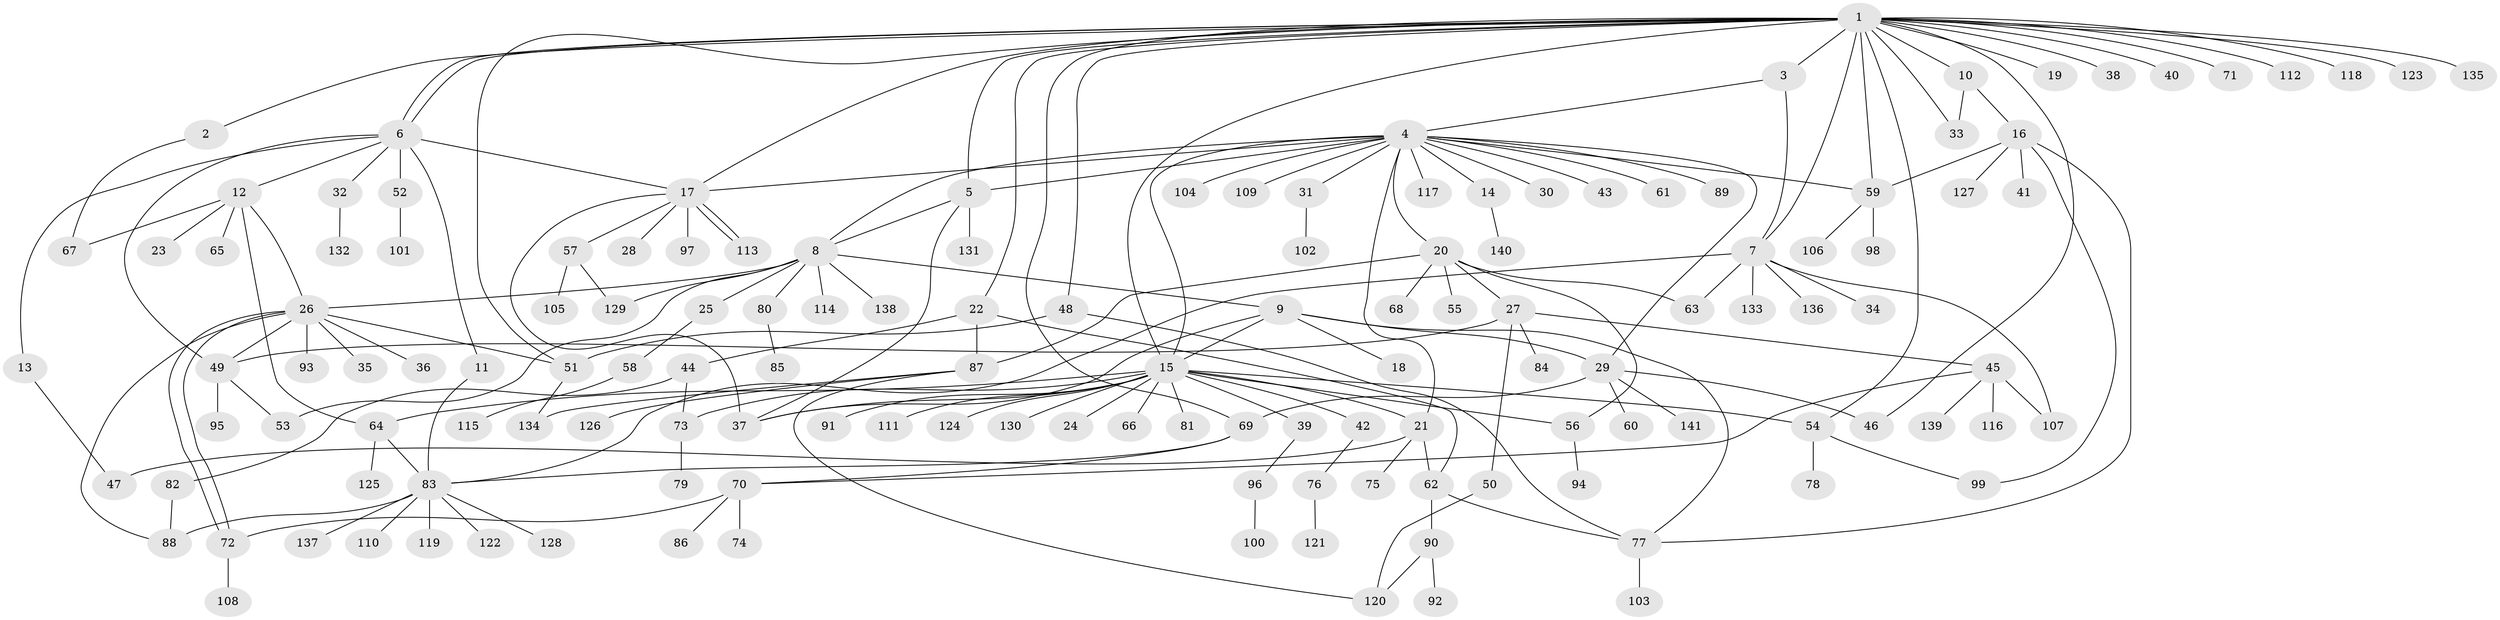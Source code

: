 // Generated by graph-tools (version 1.1) at 2025/49/03/09/25 03:49:47]
// undirected, 141 vertices, 191 edges
graph export_dot {
graph [start="1"]
  node [color=gray90,style=filled];
  1;
  2;
  3;
  4;
  5;
  6;
  7;
  8;
  9;
  10;
  11;
  12;
  13;
  14;
  15;
  16;
  17;
  18;
  19;
  20;
  21;
  22;
  23;
  24;
  25;
  26;
  27;
  28;
  29;
  30;
  31;
  32;
  33;
  34;
  35;
  36;
  37;
  38;
  39;
  40;
  41;
  42;
  43;
  44;
  45;
  46;
  47;
  48;
  49;
  50;
  51;
  52;
  53;
  54;
  55;
  56;
  57;
  58;
  59;
  60;
  61;
  62;
  63;
  64;
  65;
  66;
  67;
  68;
  69;
  70;
  71;
  72;
  73;
  74;
  75;
  76;
  77;
  78;
  79;
  80;
  81;
  82;
  83;
  84;
  85;
  86;
  87;
  88;
  89;
  90;
  91;
  92;
  93;
  94;
  95;
  96;
  97;
  98;
  99;
  100;
  101;
  102;
  103;
  104;
  105;
  106;
  107;
  108;
  109;
  110;
  111;
  112;
  113;
  114;
  115;
  116;
  117;
  118;
  119;
  120;
  121;
  122;
  123;
  124;
  125;
  126;
  127;
  128;
  129;
  130;
  131;
  132;
  133;
  134;
  135;
  136;
  137;
  138;
  139;
  140;
  141;
  1 -- 2;
  1 -- 3;
  1 -- 5;
  1 -- 6;
  1 -- 6;
  1 -- 7;
  1 -- 10;
  1 -- 15;
  1 -- 17;
  1 -- 19;
  1 -- 22;
  1 -- 33;
  1 -- 38;
  1 -- 40;
  1 -- 46;
  1 -- 48;
  1 -- 51;
  1 -- 54;
  1 -- 59;
  1 -- 69;
  1 -- 71;
  1 -- 112;
  1 -- 118;
  1 -- 123;
  1 -- 135;
  2 -- 67;
  3 -- 4;
  3 -- 7;
  4 -- 5;
  4 -- 8;
  4 -- 14;
  4 -- 15;
  4 -- 17;
  4 -- 20;
  4 -- 21;
  4 -- 29;
  4 -- 30;
  4 -- 31;
  4 -- 43;
  4 -- 59;
  4 -- 61;
  4 -- 89;
  4 -- 104;
  4 -- 109;
  4 -- 117;
  5 -- 8;
  5 -- 37;
  5 -- 131;
  6 -- 11;
  6 -- 12;
  6 -- 13;
  6 -- 17;
  6 -- 32;
  6 -- 49;
  6 -- 52;
  7 -- 34;
  7 -- 63;
  7 -- 83;
  7 -- 107;
  7 -- 133;
  7 -- 136;
  8 -- 9;
  8 -- 25;
  8 -- 26;
  8 -- 53;
  8 -- 80;
  8 -- 114;
  8 -- 129;
  8 -- 138;
  9 -- 15;
  9 -- 18;
  9 -- 29;
  9 -- 37;
  9 -- 77;
  10 -- 16;
  10 -- 33;
  11 -- 83;
  12 -- 23;
  12 -- 26;
  12 -- 64;
  12 -- 65;
  12 -- 67;
  13 -- 47;
  14 -- 140;
  15 -- 21;
  15 -- 24;
  15 -- 37;
  15 -- 39;
  15 -- 42;
  15 -- 54;
  15 -- 56;
  15 -- 64;
  15 -- 66;
  15 -- 73;
  15 -- 81;
  15 -- 91;
  15 -- 111;
  15 -- 124;
  15 -- 130;
  16 -- 41;
  16 -- 59;
  16 -- 77;
  16 -- 99;
  16 -- 127;
  17 -- 28;
  17 -- 37;
  17 -- 57;
  17 -- 97;
  17 -- 113;
  17 -- 113;
  20 -- 27;
  20 -- 55;
  20 -- 56;
  20 -- 63;
  20 -- 68;
  20 -- 87;
  21 -- 47;
  21 -- 62;
  21 -- 75;
  22 -- 44;
  22 -- 62;
  22 -- 87;
  25 -- 58;
  26 -- 35;
  26 -- 36;
  26 -- 49;
  26 -- 51;
  26 -- 72;
  26 -- 72;
  26 -- 88;
  26 -- 93;
  27 -- 45;
  27 -- 49;
  27 -- 50;
  27 -- 84;
  29 -- 46;
  29 -- 60;
  29 -- 69;
  29 -- 141;
  31 -- 102;
  32 -- 132;
  39 -- 96;
  42 -- 76;
  44 -- 73;
  44 -- 82;
  45 -- 70;
  45 -- 107;
  45 -- 116;
  45 -- 139;
  48 -- 51;
  48 -- 77;
  49 -- 53;
  49 -- 95;
  50 -- 120;
  51 -- 134;
  52 -- 101;
  54 -- 78;
  54 -- 99;
  56 -- 94;
  57 -- 105;
  57 -- 129;
  58 -- 115;
  59 -- 98;
  59 -- 106;
  62 -- 77;
  62 -- 90;
  64 -- 83;
  64 -- 125;
  69 -- 70;
  69 -- 83;
  70 -- 72;
  70 -- 74;
  70 -- 86;
  72 -- 108;
  73 -- 79;
  76 -- 121;
  77 -- 103;
  80 -- 85;
  82 -- 88;
  83 -- 88;
  83 -- 110;
  83 -- 119;
  83 -- 122;
  83 -- 128;
  83 -- 137;
  87 -- 120;
  87 -- 126;
  87 -- 134;
  90 -- 92;
  90 -- 120;
  96 -- 100;
}
